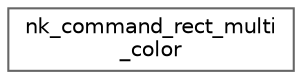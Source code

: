 digraph "类继承关系图"
{
 // LATEX_PDF_SIZE
  bgcolor="transparent";
  edge [fontname=Helvetica,fontsize=10,labelfontname=Helvetica,labelfontsize=10];
  node [fontname=Helvetica,fontsize=10,shape=box,height=0.2,width=0.4];
  rankdir="LR";
  Node0 [id="Node000000",label="nk_command_rect_multi\l_color",height=0.2,width=0.4,color="grey40", fillcolor="white", style="filled",URL="$structnk__command__rect__multi__color.html",tooltip=" "];
}
